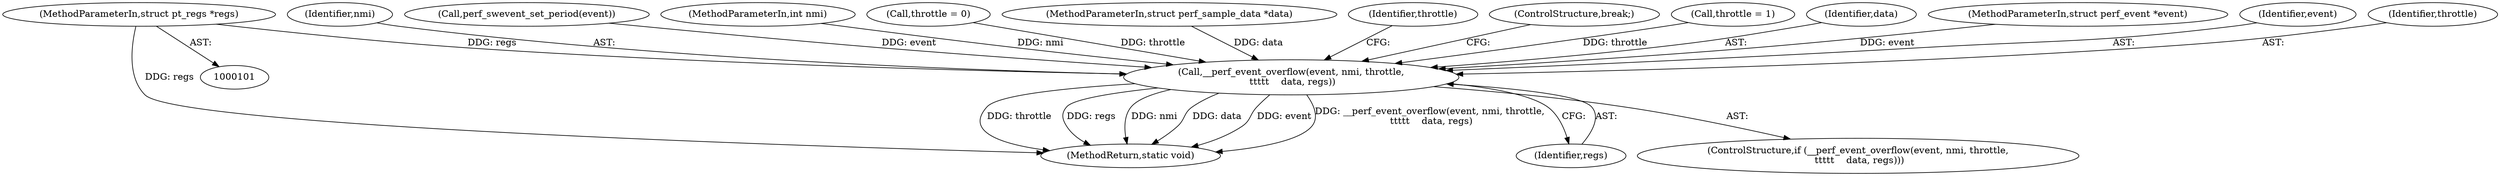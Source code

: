 digraph "1_linux_a8b0ca17b80e92faab46ee7179ba9e99ccb61233_66@pointer" {
"1000106" [label="(MethodParameterIn,struct pt_regs *regs)"];
"1000148" [label="(Call,__perf_event_overflow(event, nmi, throttle,\n \t\t\t\t\t    data, regs))"];
"1000150" [label="(Identifier,nmi)"];
"1000133" [label="(Call,perf_swevent_set_period(event))"];
"1000104" [label="(MethodParameterIn,int nmi)"];
"1000116" [label="(Call,throttle = 0)"];
"1000105" [label="(MethodParameterIn,struct perf_sample_data *data)"];
"1000157" [label="(Identifier,throttle)"];
"1000155" [label="(ControlStructure,break;)"];
"1000147" [label="(ControlStructure,if (__perf_event_overflow(event, nmi, throttle,\n \t\t\t\t\t    data, regs)))"];
"1000156" [label="(Call,throttle = 1)"];
"1000148" [label="(Call,__perf_event_overflow(event, nmi, throttle,\n \t\t\t\t\t    data, regs))"];
"1000106" [label="(MethodParameterIn,struct pt_regs *regs)"];
"1000152" [label="(Identifier,data)"];
"1000102" [label="(MethodParameterIn,struct perf_event *event)"];
"1000159" [label="(MethodReturn,static void)"];
"1000149" [label="(Identifier,event)"];
"1000151" [label="(Identifier,throttle)"];
"1000153" [label="(Identifier,regs)"];
"1000106" -> "1000101"  [label="AST: "];
"1000106" -> "1000159"  [label="DDG: regs"];
"1000106" -> "1000148"  [label="DDG: regs"];
"1000148" -> "1000147"  [label="AST: "];
"1000148" -> "1000153"  [label="CFG: "];
"1000149" -> "1000148"  [label="AST: "];
"1000150" -> "1000148"  [label="AST: "];
"1000151" -> "1000148"  [label="AST: "];
"1000152" -> "1000148"  [label="AST: "];
"1000153" -> "1000148"  [label="AST: "];
"1000155" -> "1000148"  [label="CFG: "];
"1000157" -> "1000148"  [label="CFG: "];
"1000148" -> "1000159"  [label="DDG: throttle"];
"1000148" -> "1000159"  [label="DDG: regs"];
"1000148" -> "1000159"  [label="DDG: nmi"];
"1000148" -> "1000159"  [label="DDG: data"];
"1000148" -> "1000159"  [label="DDG: event"];
"1000148" -> "1000159"  [label="DDG: __perf_event_overflow(event, nmi, throttle,\n \t\t\t\t\t    data, regs)"];
"1000133" -> "1000148"  [label="DDG: event"];
"1000102" -> "1000148"  [label="DDG: event"];
"1000104" -> "1000148"  [label="DDG: nmi"];
"1000116" -> "1000148"  [label="DDG: throttle"];
"1000156" -> "1000148"  [label="DDG: throttle"];
"1000105" -> "1000148"  [label="DDG: data"];
}
